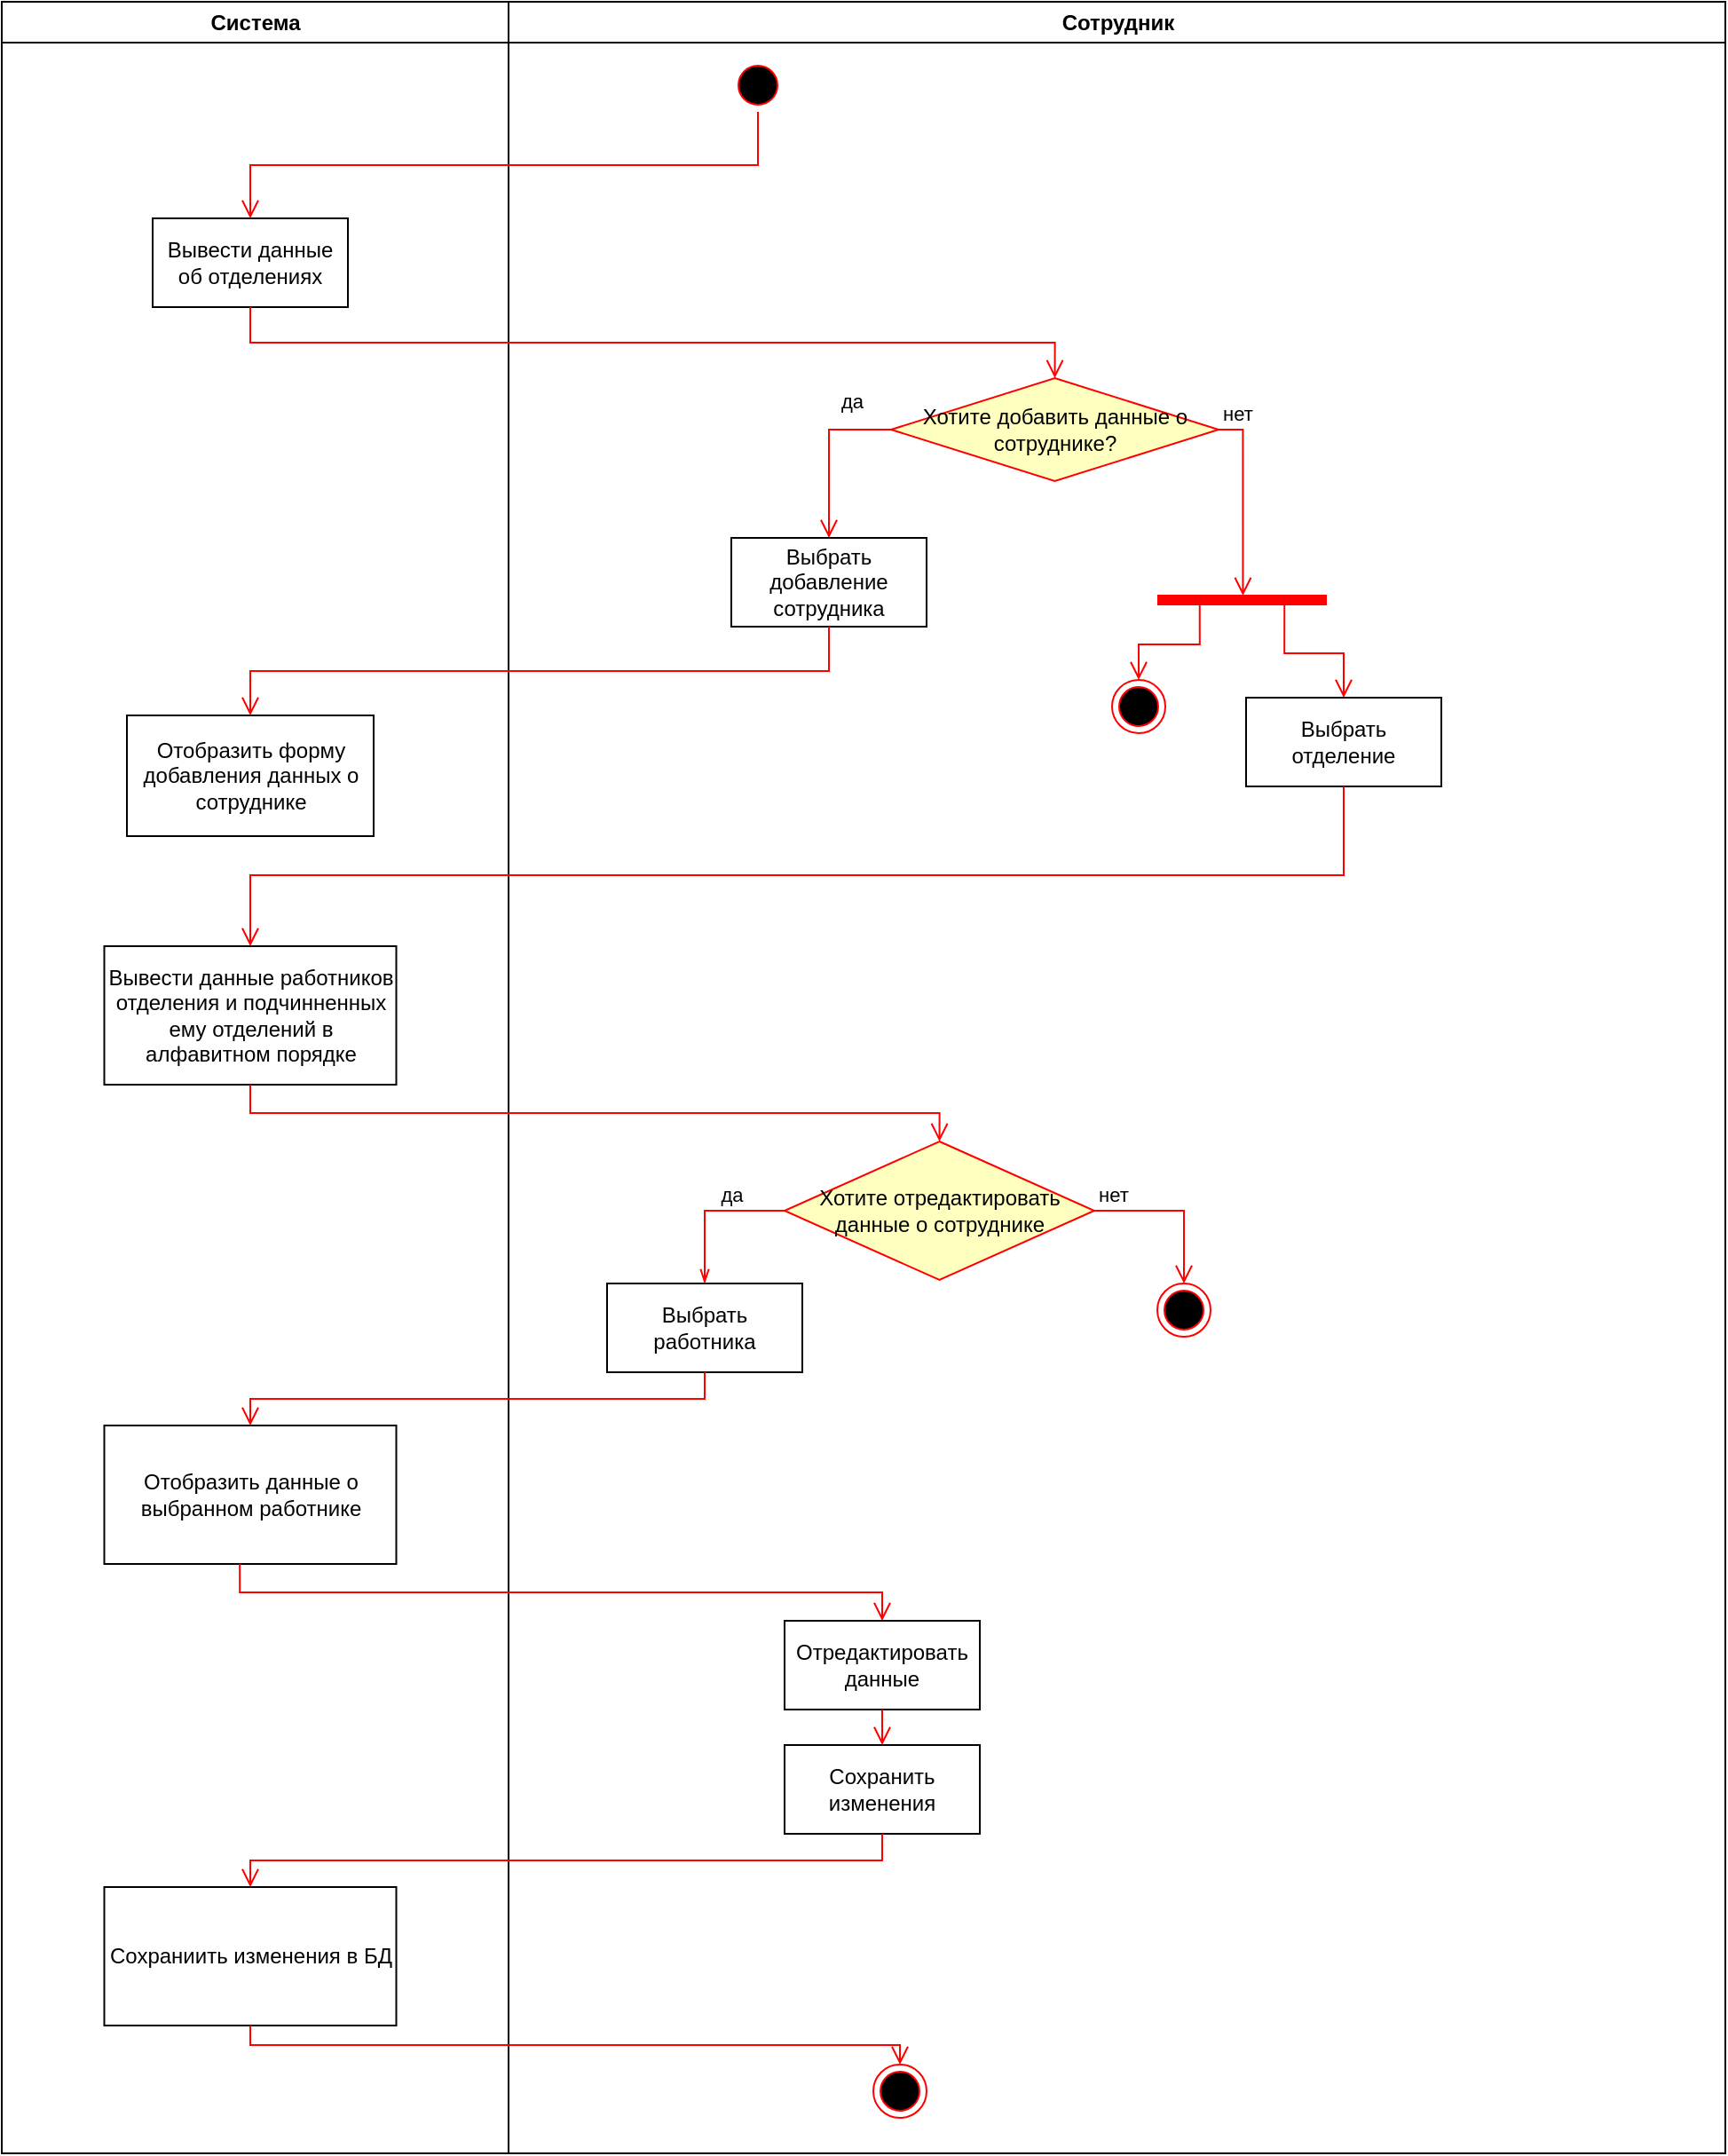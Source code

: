 <mxfile version="24.7.5">
  <diagram name="Page-1" id="e7e014a7-5840-1c2e-5031-d8a46d1fe8dd">
    <mxGraphModel dx="2868" dy="1672" grid="1" gridSize="10" guides="1" tooltips="1" connect="1" arrows="1" fold="1" page="1" pageScale="1" pageWidth="1169" pageHeight="826" background="none" math="0" shadow="0">
      <root>
        <mxCell id="0" />
        <mxCell id="1" parent="0" />
        <mxCell id="2" value="Система" style="swimlane;whiteSpace=wrap" parent="1" vertex="1">
          <mxGeometry x="159" y="128" width="285.5" height="1212" as="geometry" />
        </mxCell>
        <mxCell id="j8wnkU9_bImWfLl1RAMj-47" value="Вывести данные об отделениях" style="html=1;whiteSpace=wrap;" parent="2" vertex="1">
          <mxGeometry x="85" y="122" width="110" height="50" as="geometry" />
        </mxCell>
        <mxCell id="V8BFKy3tvMc_U-J1J4ZH-10" value="Отобразить форму добавления данных о сотруднике" style="html=1;whiteSpace=wrap;movable=1;resizable=1;rotatable=1;deletable=1;editable=1;locked=0;connectable=1;" vertex="1" parent="2">
          <mxGeometry x="70.5" y="402" width="139" height="68" as="geometry" />
        </mxCell>
        <mxCell id="j8wnkU9_bImWfLl1RAMj-57" value="Вывести данные работников отделения и подчинненных ему отделений в алфавитном порядке" style="html=1;whiteSpace=wrap;" parent="2" vertex="1">
          <mxGeometry x="57.75" y="532" width="164.5" height="78" as="geometry" />
        </mxCell>
        <mxCell id="j8wnkU9_bImWfLl1RAMj-74" value="Отобразить данные о выбранном работнике" style="html=1;whiteSpace=wrap;" parent="2" vertex="1">
          <mxGeometry x="57.75" y="802" width="164.5" height="78" as="geometry" />
        </mxCell>
        <mxCell id="V8BFKy3tvMc_U-J1J4ZH-27" value="Сохраниить изменения в БД" style="html=1;whiteSpace=wrap;" vertex="1" parent="2">
          <mxGeometry x="57.75" y="1062" width="164.5" height="78" as="geometry" />
        </mxCell>
        <mxCell id="3" value="Сотрудник" style="swimlane;whiteSpace=wrap;movable=1;resizable=1;rotatable=1;deletable=1;editable=1;locked=0;connectable=1;" parent="1" vertex="1">
          <mxGeometry x="444.5" y="128" width="685.5" height="1212" as="geometry" />
        </mxCell>
        <mxCell id="j8wnkU9_bImWfLl1RAMj-45" value="" style="ellipse;html=1;shape=startState;fillColor=#000000;strokeColor=#ff0000;" parent="3" vertex="1">
          <mxGeometry x="125.5" y="32" width="30" height="30" as="geometry" />
        </mxCell>
        <mxCell id="j8wnkU9_bImWfLl1RAMj-68" style="edgeStyle=orthogonalEdgeStyle;rounded=0;orthogonalLoop=1;jettySize=auto;html=1;exitX=0;exitY=0.5;exitDx=0;exitDy=0;entryX=0.5;entryY=0;entryDx=0;entryDy=0;strokeColor=#ff0000;endArrow=openThin;endFill=0;" parent="3" source="j8wnkU9_bImWfLl1RAMj-59" target="j8wnkU9_bImWfLl1RAMj-64" edge="1">
          <mxGeometry relative="1" as="geometry" />
        </mxCell>
        <mxCell id="V8BFKy3tvMc_U-J1J4ZH-4" value="да" style="edgeLabel;html=1;align=center;verticalAlign=middle;resizable=0;points=[];" vertex="1" connectable="0" parent="j8wnkU9_bImWfLl1RAMj-68">
          <mxGeometry x="-0.302" y="1" relative="1" as="geometry">
            <mxPoint y="-10" as="offset" />
          </mxGeometry>
        </mxCell>
        <mxCell id="j8wnkU9_bImWfLl1RAMj-69" value="" style="ellipse;html=1;shape=endState;fillColor=#000000;strokeColor=#ff0000;" parent="3" vertex="1">
          <mxGeometry x="365.5" y="722" width="30" height="30" as="geometry" />
        </mxCell>
        <mxCell id="j8wnkU9_bImWfLl1RAMj-72" value="нет" style="edgeStyle=orthogonalEdgeStyle;html=1;align=left;verticalAlign=bottom;endArrow=open;endSize=8;strokeColor=#ff0000;rounded=0;entryX=0.5;entryY=0;entryDx=0;entryDy=0;exitX=1;exitY=0.5;exitDx=0;exitDy=0;" parent="3" source="j8wnkU9_bImWfLl1RAMj-59" target="j8wnkU9_bImWfLl1RAMj-69" edge="1">
          <mxGeometry x="-1" relative="1" as="geometry">
            <mxPoint x="835.5" y="788" as="targetPoint" />
            <mxPoint x="784.5" y="749" as="sourcePoint" />
          </mxGeometry>
        </mxCell>
        <mxCell id="V8BFKy3tvMc_U-J1J4ZH-5" value="Хотите добавить данные о сотруднике?" style="rhombus;whiteSpace=wrap;html=1;fontColor=#000000;fillColor=#ffffc0;strokeColor=#ff0000;movable=1;resizable=1;rotatable=1;deletable=1;editable=1;locked=0;connectable=1;" vertex="1" parent="3">
          <mxGeometry x="215.5" y="212" width="184.5" height="58" as="geometry" />
        </mxCell>
        <mxCell id="V8BFKy3tvMc_U-J1J4ZH-6" value="нет" style="edgeStyle=orthogonalEdgeStyle;html=1;align=left;verticalAlign=bottom;endArrow=open;endSize=8;strokeColor=#ff0000;rounded=0;exitX=1;exitY=0.5;exitDx=0;exitDy=0;entryX=0.505;entryY=0.248;entryDx=0;entryDy=0;entryPerimeter=0;" edge="1" parent="3" source="V8BFKy3tvMc_U-J1J4ZH-5" target="V8BFKy3tvMc_U-J1J4ZH-11">
          <mxGeometry x="-1" relative="1" as="geometry">
            <mxPoint x="394.97" y="322" as="targetPoint" />
            <mxPoint x="359.47" y="303.484" as="sourcePoint" />
          </mxGeometry>
        </mxCell>
        <mxCell id="V8BFKy3tvMc_U-J1J4ZH-7" value="да" style="edgeStyle=orthogonalEdgeStyle;html=1;align=left;verticalAlign=top;endArrow=open;endSize=8;strokeColor=#ff0000;rounded=0;movable=1;resizable=1;rotatable=1;deletable=1;editable=1;locked=0;connectable=1;exitX=0;exitY=0.5;exitDx=0;exitDy=0;entryX=0.5;entryY=0;entryDx=0;entryDy=0;" edge="1" parent="3" source="V8BFKy3tvMc_U-J1J4ZH-5" target="V8BFKy3tvMc_U-J1J4ZH-8">
          <mxGeometry x="-0.375" y="-29" relative="1" as="geometry">
            <mxPoint x="69.5" y="342" as="targetPoint" />
            <mxPoint as="offset" />
          </mxGeometry>
        </mxCell>
        <mxCell id="V8BFKy3tvMc_U-J1J4ZH-8" value="Выбрать добавление сотрудника" style="html=1;whiteSpace=wrap;movable=1;resizable=1;rotatable=1;deletable=1;editable=1;locked=0;connectable=1;" vertex="1" parent="3">
          <mxGeometry x="125.5" y="302" width="110" height="50" as="geometry" />
        </mxCell>
        <mxCell id="j8wnkU9_bImWfLl1RAMj-62" value="Выбрать отделение" style="html=1;whiteSpace=wrap;movable=1;resizable=1;rotatable=1;deletable=1;editable=1;locked=0;connectable=1;" parent="3" vertex="1">
          <mxGeometry x="415.5" y="392" width="110" height="50" as="geometry" />
        </mxCell>
        <mxCell id="j8wnkU9_bImWfLl1RAMj-59" value="Хотите отредактировать данные о сотруднике" style="rhombus;whiteSpace=wrap;html=1;fontColor=#000000;fillColor=#ffffc0;strokeColor=#ff0000;" parent="3" vertex="1">
          <mxGeometry x="155.5" y="642" width="174.5" height="78" as="geometry" />
        </mxCell>
        <mxCell id="j8wnkU9_bImWfLl1RAMj-64" value="Выбрать работника" style="html=1;whiteSpace=wrap;" parent="3" vertex="1">
          <mxGeometry x="55.5" y="722" width="110" height="50" as="geometry" />
        </mxCell>
        <mxCell id="V8BFKy3tvMc_U-J1J4ZH-11" value="" style="shape=line;html=1;strokeWidth=6;strokeColor=#ff0000;" vertex="1" parent="3">
          <mxGeometry x="365.5" y="332" width="95.5" height="10" as="geometry" />
        </mxCell>
        <mxCell id="V8BFKy3tvMc_U-J1J4ZH-12" value="" style="edgeStyle=orthogonalEdgeStyle;html=1;verticalAlign=bottom;endArrow=open;endSize=8;strokeColor=#ff0000;rounded=0;exitX=0.75;exitY=0.5;exitDx=0;exitDy=0;exitPerimeter=0;entryX=0.5;entryY=0;entryDx=0;entryDy=0;" edge="1" source="V8BFKy3tvMc_U-J1J4ZH-11" parent="3" target="j8wnkU9_bImWfLl1RAMj-62">
          <mxGeometry relative="1" as="geometry">
            <mxPoint x="345.48" y="432" as="targetPoint" />
          </mxGeometry>
        </mxCell>
        <mxCell id="V8BFKy3tvMc_U-J1J4ZH-13" value="" style="ellipse;html=1;shape=endState;fillColor=#000000;strokeColor=#ff0000;movable=1;resizable=1;rotatable=1;deletable=1;editable=1;locked=0;connectable=1;" vertex="1" parent="3">
          <mxGeometry x="340" y="382" width="30" height="30" as="geometry" />
        </mxCell>
        <mxCell id="V8BFKy3tvMc_U-J1J4ZH-14" value="&lt;div&gt;&lt;br&gt;&lt;/div&gt;&lt;div&gt;&lt;br&gt;&lt;/div&gt;" style="edgeStyle=orthogonalEdgeStyle;html=1;align=left;verticalAlign=bottom;endArrow=open;endSize=8;strokeColor=#ff0000;rounded=0;exitX=0.25;exitY=0.5;exitDx=0;exitDy=0;entryX=0.5;entryY=0;entryDx=0;entryDy=0;exitPerimeter=0;" edge="1" parent="3" source="V8BFKy3tvMc_U-J1J4ZH-11" target="V8BFKy3tvMc_U-J1J4ZH-13">
          <mxGeometry x="-1" relative="1" as="geometry">
            <mxPoint x="471" y="242" as="targetPoint" />
            <mxPoint x="440" y="231" as="sourcePoint" />
          </mxGeometry>
        </mxCell>
        <mxCell id="V8BFKy3tvMc_U-J1J4ZH-24" value="Отредактировать данные" style="html=1;whiteSpace=wrap;" vertex="1" parent="3">
          <mxGeometry x="155.5" y="912" width="110" height="50" as="geometry" />
        </mxCell>
        <mxCell id="V8BFKy3tvMc_U-J1J4ZH-26" value="Сохранить изменения" style="html=1;whiteSpace=wrap;" vertex="1" parent="3">
          <mxGeometry x="155.5" y="982" width="110" height="50" as="geometry" />
        </mxCell>
        <mxCell id="V8BFKy3tvMc_U-J1J4ZH-25" value="" style="edgeStyle=orthogonalEdgeStyle;html=1;verticalAlign=bottom;endArrow=open;endSize=8;strokeColor=#ff0000;rounded=0;exitX=0.5;exitY=1;exitDx=0;exitDy=0;entryX=0.5;entryY=0;entryDx=0;entryDy=0;" edge="1" parent="3" source="V8BFKy3tvMc_U-J1J4ZH-24" target="V8BFKy3tvMc_U-J1J4ZH-26">
          <mxGeometry relative="1" as="geometry">
            <mxPoint x="215.5" y="1012" as="targetPoint" />
            <mxPoint x="-141.5" y="850" as="sourcePoint" />
          </mxGeometry>
        </mxCell>
        <mxCell id="V8BFKy3tvMc_U-J1J4ZH-29" value="" style="ellipse;html=1;shape=endState;fillColor=#000000;strokeColor=#ff0000;" vertex="1" parent="3">
          <mxGeometry x="205.5" y="1162" width="30" height="30" as="geometry" />
        </mxCell>
        <mxCell id="j8wnkU9_bImWfLl1RAMj-46" value="" style="edgeStyle=orthogonalEdgeStyle;html=1;verticalAlign=bottom;endArrow=open;endSize=8;strokeColor=#ff0000;rounded=0;entryX=0.5;entryY=0;entryDx=0;entryDy=0;exitX=0.5;exitY=1;exitDx=0;exitDy=0;" parent="1" source="j8wnkU9_bImWfLl1RAMj-45" target="j8wnkU9_bImWfLl1RAMj-47" edge="1">
          <mxGeometry relative="1" as="geometry">
            <mxPoint x="585" y="250" as="targetPoint" />
          </mxGeometry>
        </mxCell>
        <mxCell id="j8wnkU9_bImWfLl1RAMj-51" value="" style="edgeStyle=orthogonalEdgeStyle;html=1;verticalAlign=bottom;endArrow=open;endSize=8;strokeColor=#ff0000;rounded=0;exitX=0.5;exitY=1;exitDx=0;exitDy=0;entryX=0.5;entryY=0;entryDx=0;entryDy=0;" parent="1" source="j8wnkU9_bImWfLl1RAMj-47" target="V8BFKy3tvMc_U-J1J4ZH-5" edge="1">
          <mxGeometry relative="1" as="geometry">
            <mxPoint x="782.25" y="320" as="targetPoint" />
            <mxPoint x="304.5" y="370" as="sourcePoint" />
          </mxGeometry>
        </mxCell>
        <mxCell id="V8BFKy3tvMc_U-J1J4ZH-9" value="" style="edgeStyle=orthogonalEdgeStyle;html=1;align=left;verticalAlign=top;endArrow=open;endSize=8;strokeColor=#ff0000;rounded=0;movable=1;resizable=1;rotatable=1;deletable=1;editable=1;locked=0;connectable=1;exitX=0.5;exitY=1;exitDx=0;exitDy=0;" edge="1" parent="1" source="V8BFKy3tvMc_U-J1J4ZH-8" target="V8BFKy3tvMc_U-J1J4ZH-10">
          <mxGeometry x="-1" relative="1" as="geometry">
            <mxPoint x="290" y="550" as="targetPoint" />
            <mxPoint as="offset" />
            <mxPoint x="469.5" y="570" as="sourcePoint" />
          </mxGeometry>
        </mxCell>
        <mxCell id="j8wnkU9_bImWfLl1RAMj-58" value="" style="edgeStyle=orthogonalEdgeStyle;html=1;verticalAlign=bottom;endArrow=open;endSize=8;strokeColor=#ff0000;rounded=0;exitX=0.5;exitY=1;exitDx=0;exitDy=0;entryX=0.5;entryY=0;entryDx=0;entryDy=0;" parent="1" source="j8wnkU9_bImWfLl1RAMj-57" target="j8wnkU9_bImWfLl1RAMj-59" edge="1">
          <mxGeometry relative="1" as="geometry">
            <mxPoint x="810" y="688" as="targetPoint" />
            <mxPoint x="314" y="668" as="sourcePoint" />
          </mxGeometry>
        </mxCell>
        <mxCell id="j8wnkU9_bImWfLl1RAMj-63" value="" style="edgeStyle=orthogonalEdgeStyle;html=1;align=left;verticalAlign=top;endArrow=open;endSize=8;strokeColor=#ff0000;rounded=0;entryX=0.5;entryY=0;entryDx=0;entryDy=0;exitX=0.5;exitY=1;exitDx=0;exitDy=0;" parent="1" source="j8wnkU9_bImWfLl1RAMj-62" target="j8wnkU9_bImWfLl1RAMj-57" edge="1">
          <mxGeometry x="-1" relative="1" as="geometry">
            <mxPoint x="308.75" y="553" as="targetPoint" />
            <mxPoint x="396.75" y="480" as="sourcePoint" />
            <Array as="points">
              <mxPoint x="915" y="620" />
              <mxPoint x="299" y="620" />
            </Array>
          </mxGeometry>
        </mxCell>
        <mxCell id="j8wnkU9_bImWfLl1RAMj-75" value="" style="edgeStyle=orthogonalEdgeStyle;html=1;verticalAlign=bottom;endArrow=open;endSize=8;strokeColor=#ff0000;rounded=0;exitX=0.5;exitY=1;exitDx=0;exitDy=0;entryX=0.5;entryY=0;entryDx=0;entryDy=0;" parent="1" source="j8wnkU9_bImWfLl1RAMj-64" target="j8wnkU9_bImWfLl1RAMj-74" edge="1">
          <mxGeometry relative="1" as="geometry">
            <mxPoint x="554.66" y="910" as="targetPoint" />
            <mxPoint x="554.66" y="850" as="sourcePoint" />
          </mxGeometry>
        </mxCell>
        <mxCell id="V8BFKy3tvMc_U-J1J4ZH-23" value="" style="edgeStyle=orthogonalEdgeStyle;html=1;verticalAlign=bottom;endArrow=open;endSize=8;strokeColor=#ff0000;rounded=0;exitX=0.464;exitY=0.998;exitDx=0;exitDy=0;exitPerimeter=0;entryX=0.5;entryY=0;entryDx=0;entryDy=0;" edge="1" parent="1" source="j8wnkU9_bImWfLl1RAMj-74" target="V8BFKy3tvMc_U-J1J4ZH-24">
          <mxGeometry relative="1" as="geometry">
            <mxPoint x="670" y="1070" as="targetPoint" />
            <mxPoint x="290" y="1030" as="sourcePoint" />
          </mxGeometry>
        </mxCell>
        <mxCell id="V8BFKy3tvMc_U-J1J4ZH-28" value="" style="edgeStyle=orthogonalEdgeStyle;html=1;verticalAlign=bottom;endArrow=open;endSize=8;strokeColor=#ff0000;rounded=0;exitX=0.5;exitY=1;exitDx=0;exitDy=0;entryX=0.5;entryY=0;entryDx=0;entryDy=0;" edge="1" parent="1" source="V8BFKy3tvMc_U-J1J4ZH-26" target="V8BFKy3tvMc_U-J1J4ZH-27">
          <mxGeometry relative="1" as="geometry">
            <mxPoint x="665" y="1090" as="targetPoint" />
            <mxPoint x="303" y="1018" as="sourcePoint" />
          </mxGeometry>
        </mxCell>
        <mxCell id="V8BFKy3tvMc_U-J1J4ZH-30" value="" style="edgeStyle=orthogonalEdgeStyle;html=1;align=left;verticalAlign=bottom;endArrow=open;endSize=8;strokeColor=#ff0000;rounded=0;entryX=0.5;entryY=0;entryDx=0;entryDy=0;exitX=0.5;exitY=1;exitDx=0;exitDy=0;" edge="1" parent="1" target="V8BFKy3tvMc_U-J1J4ZH-29" source="V8BFKy3tvMc_U-J1J4ZH-27">
          <mxGeometry x="-1" relative="1" as="geometry">
            <mxPoint x="1131" y="1405.97" as="targetPoint" />
            <mxPoint x="290" y="1280" as="sourcePoint" />
          </mxGeometry>
        </mxCell>
      </root>
    </mxGraphModel>
  </diagram>
</mxfile>
